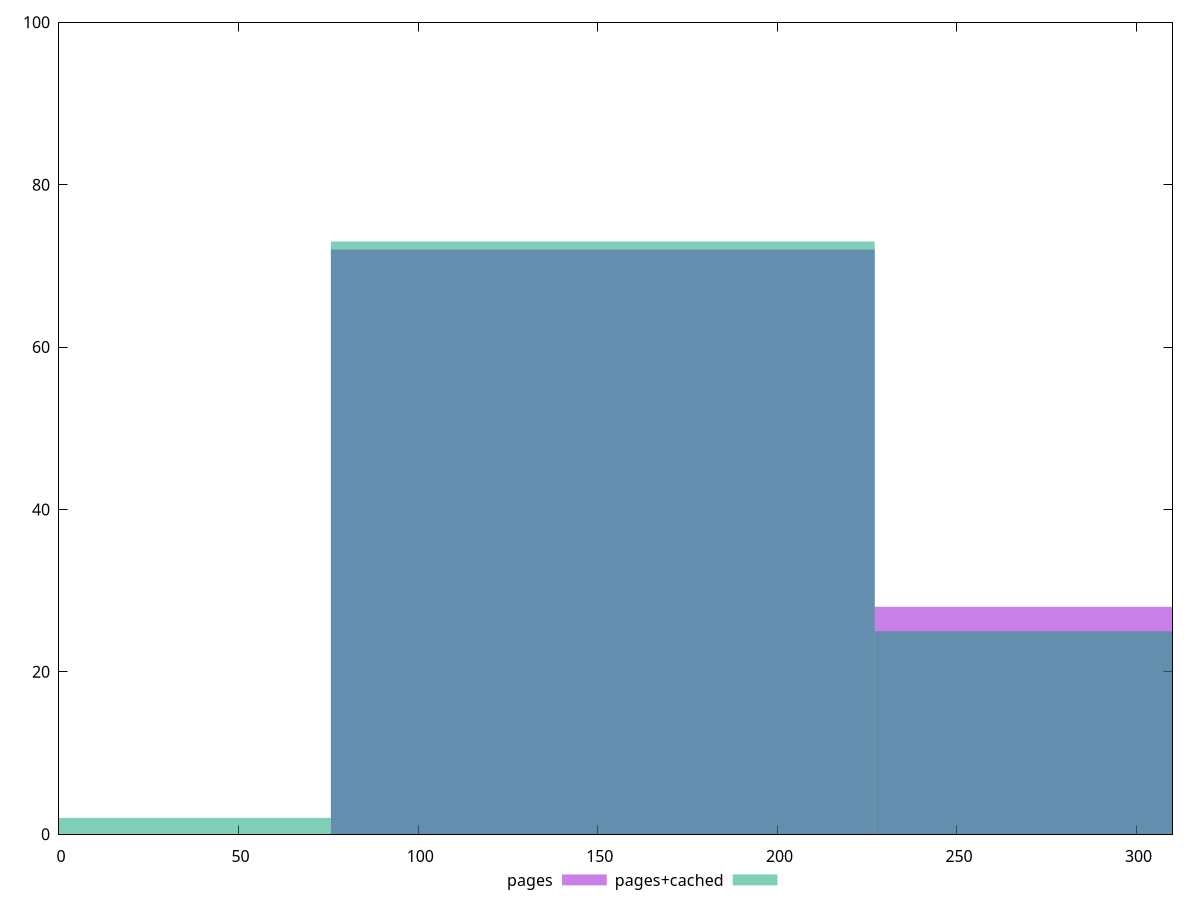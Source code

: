 reset

$pages <<EOF
151.3975268473624 72
302.7950536947248 28
EOF

$pagesCached <<EOF
0 2
151.3975268473624 73
302.7950536947248 25
EOF

set key outside below
set boxwidth 151.3975268473624
set xrange [0:310]
set yrange [0:100]
set trange [0:100]
set style fill transparent solid 0.5 noborder
set terminal svg size 640, 500 enhanced background rgb 'white'
set output "report_00019_2021-02-10T18-14-37.922Z//offscreen-images/comparison/histogram/0_vs_1.svg"

plot $pages title "pages" with boxes, \
     $pagesCached title "pages+cached" with boxes

reset
